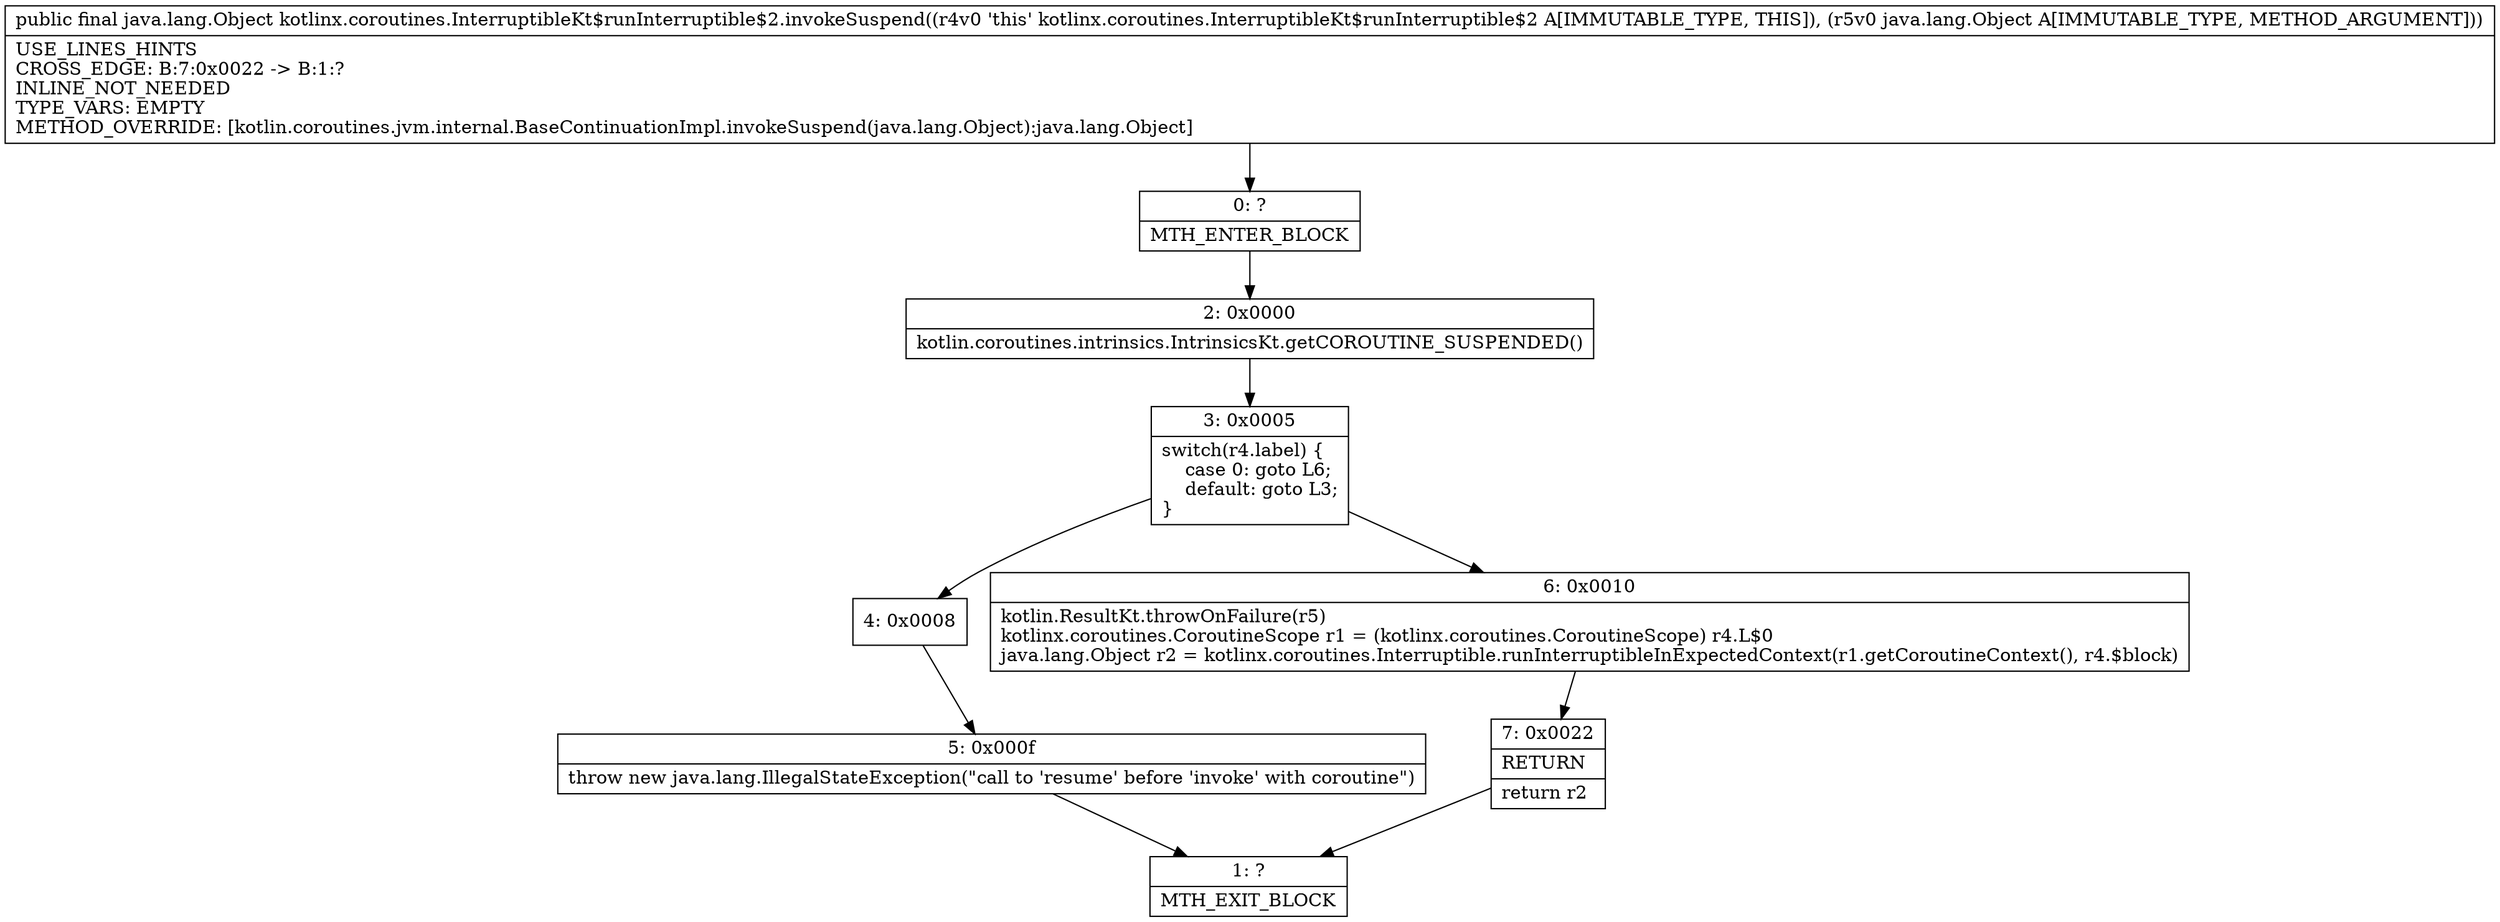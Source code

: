 digraph "CFG forkotlinx.coroutines.InterruptibleKt$runInterruptible$2.invokeSuspend(Ljava\/lang\/Object;)Ljava\/lang\/Object;" {
Node_0 [shape=record,label="{0\:\ ?|MTH_ENTER_BLOCK\l}"];
Node_2 [shape=record,label="{2\:\ 0x0000|kotlin.coroutines.intrinsics.IntrinsicsKt.getCOROUTINE_SUSPENDED()\l}"];
Node_3 [shape=record,label="{3\:\ 0x0005|switch(r4.label) \{\l    case 0: goto L6;\l    default: goto L3;\l\}\l}"];
Node_4 [shape=record,label="{4\:\ 0x0008}"];
Node_5 [shape=record,label="{5\:\ 0x000f|throw new java.lang.IllegalStateException(\"call to 'resume' before 'invoke' with coroutine\")\l}"];
Node_1 [shape=record,label="{1\:\ ?|MTH_EXIT_BLOCK\l}"];
Node_6 [shape=record,label="{6\:\ 0x0010|kotlin.ResultKt.throwOnFailure(r5)\lkotlinx.coroutines.CoroutineScope r1 = (kotlinx.coroutines.CoroutineScope) r4.L$0\ljava.lang.Object r2 = kotlinx.coroutines.Interruptible.runInterruptibleInExpectedContext(r1.getCoroutineContext(), r4.$block)\l}"];
Node_7 [shape=record,label="{7\:\ 0x0022|RETURN\l|return r2\l}"];
MethodNode[shape=record,label="{public final java.lang.Object kotlinx.coroutines.InterruptibleKt$runInterruptible$2.invokeSuspend((r4v0 'this' kotlinx.coroutines.InterruptibleKt$runInterruptible$2 A[IMMUTABLE_TYPE, THIS]), (r5v0 java.lang.Object A[IMMUTABLE_TYPE, METHOD_ARGUMENT]))  | USE_LINES_HINTS\lCROSS_EDGE: B:7:0x0022 \-\> B:1:?\lINLINE_NOT_NEEDED\lTYPE_VARS: EMPTY\lMETHOD_OVERRIDE: [kotlin.coroutines.jvm.internal.BaseContinuationImpl.invokeSuspend(java.lang.Object):java.lang.Object]\l}"];
MethodNode -> Node_0;Node_0 -> Node_2;
Node_2 -> Node_3;
Node_3 -> Node_4;
Node_3 -> Node_6;
Node_4 -> Node_5;
Node_5 -> Node_1;
Node_6 -> Node_7;
Node_7 -> Node_1;
}

